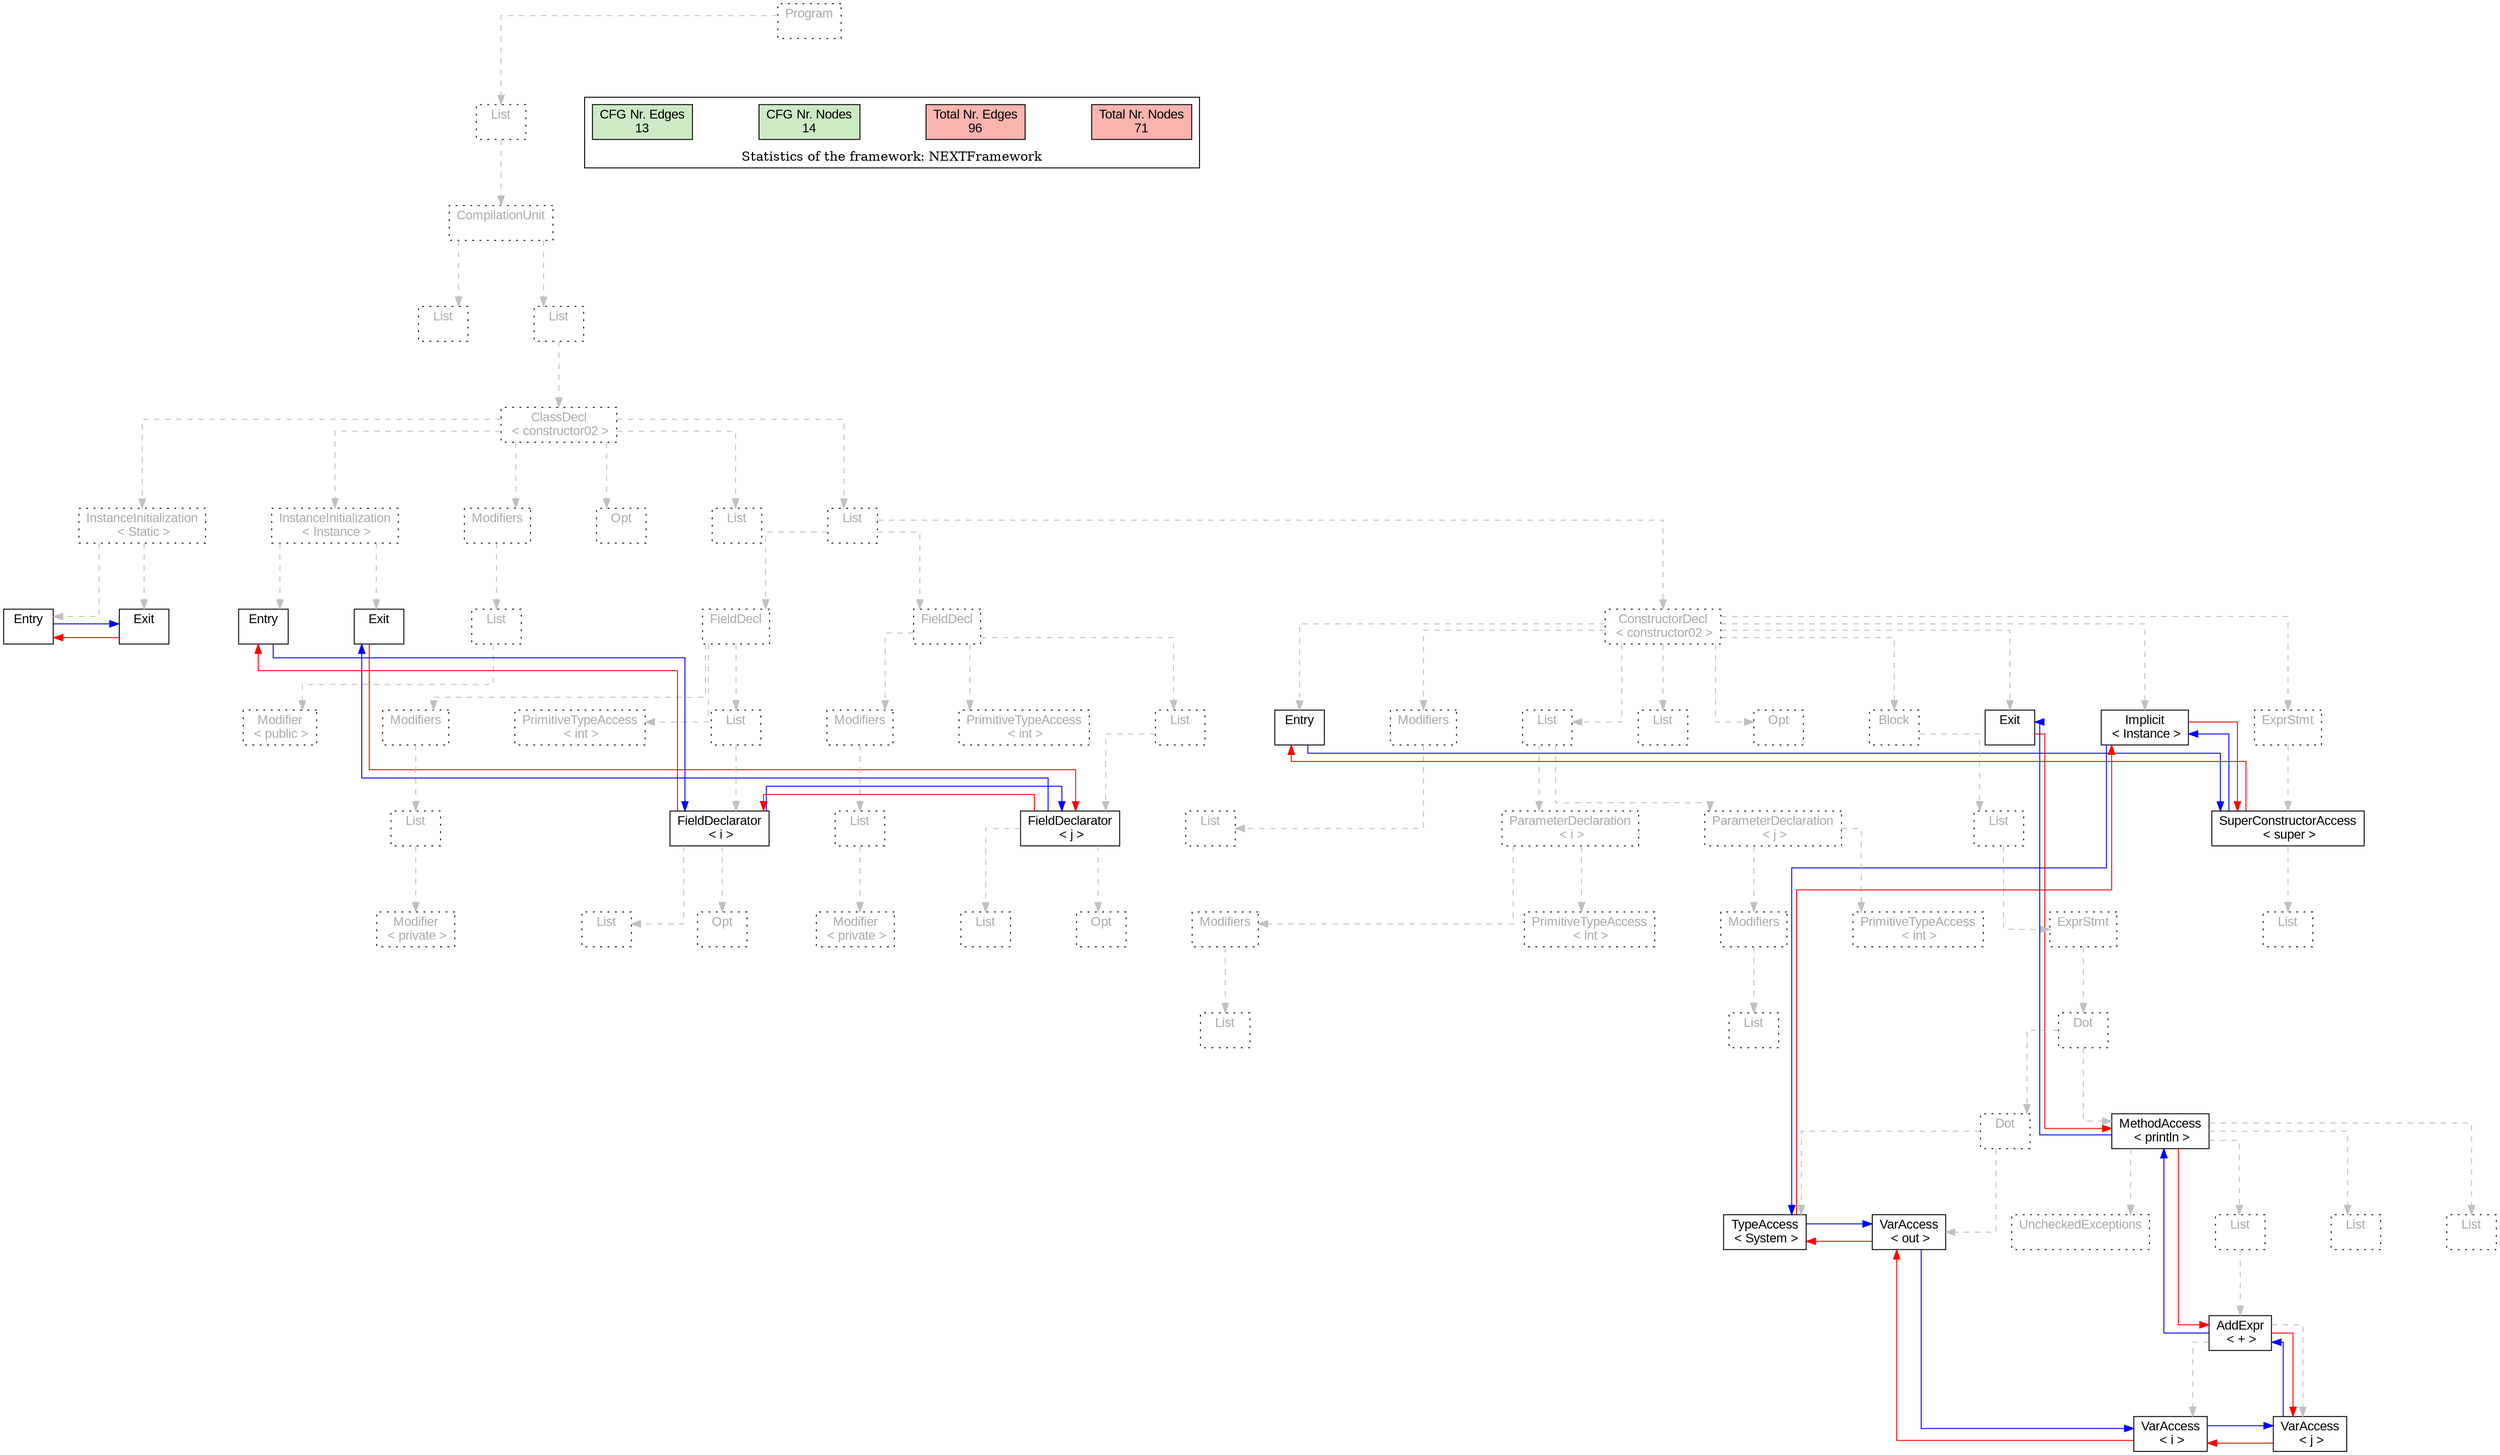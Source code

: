 digraph G {
graph [splines=ortho, nodesep="1", ranksep="1"]
node [shape=rect, fontname=Arial];
{ rank = same; "Program[0]"}
{ rank = same; "List[1]"}
{ rank = same; "CompilationUnit[2]"}
{ rank = same; "List[3]"; "List[4]"}
{ rank = same; "ClassDecl[5]"}
{ rank = same; "Modifiers[22]"; "Opt[25]"; "List[26]"; "List[27]"; "InstanceInitialization[6]"; "InstanceInitialization[14]"}
{ rank = same; "List[23]"; "FieldDecl[28]"; "FieldDecl[37]"; "ConstructorDecl[46]"; "Entry[7]"; "Exit[8]"; "Entry[15]"; "Exit[16]"}
{ rank = same; "Modifier[24]"; "Modifiers[29]"; "PrimitiveTypeAccess[32]"; "List[33]"; "Modifiers[38]"; "PrimitiveTypeAccess[41]"; "List[42]"; "Entry[47]"; "Implicit[47]"; "Modifiers[47]"; "List[49]"; "List[58]"; "Opt[59]"; "Block[60]"; "Exit[47]"; "ExprStmt[75]"}
{ rank = same; "List[30]"; "FieldDeclarator[34]"; "List[39]"; "FieldDeclarator[43]"; "List[48]"; "ParameterDeclaration[50]"; "ParameterDeclaration[54]"; "List[61]"; "SuperConstructorAccess[76]"}
{ rank = same; "Modifier[31]"; "List[35]"; "Opt[36]"; "Modifier[40]"; "List[44]"; "Opt[45]"; "Modifiers[51]"; "PrimitiveTypeAccess[53]"; "Modifiers[55]"; "PrimitiveTypeAccess[57]"; "ExprStmt[62]"; "List[77]"}
{ rank = same; "List[52]"; "List[56]"; "Dot[63]"}
{ rank = same; "Dot[64]"; "MethodAccess[67]"}
{ rank = same; "TypeAccess[65]"; "VarAccess[66]"; "List[69]"; "List[73]"; "List[74]"; "UncheckedExceptions[68]"}
{ rank = same; "AddExpr[70]"}
{ rank = same; "VarAccess[71]"; "VarAccess[72]"}
"Program[0]" [label="Program\n ", style= dotted   fillcolor="#eeeeee" fontcolor="#aaaaaa"  ]
"List[1]" [label="List\n ", style= dotted   fillcolor="#eeeeee" fontcolor="#aaaaaa"  ]
"CompilationUnit[2]" [label="CompilationUnit\n ", style= dotted   fillcolor="#eeeeee" fontcolor="#aaaaaa"  ]
"List[3]" [label="List\n ", style= dotted   fillcolor="#eeeeee" fontcolor="#aaaaaa"  ]
"List[4]" [label="List\n ", style= dotted   fillcolor="#eeeeee" fontcolor="#aaaaaa"  ]
"ClassDecl[5]" [label="ClassDecl\n < constructor02 >", style= dotted   fillcolor="#eeeeee" fontcolor="#aaaaaa"  ]
"Modifiers[22]" [label="Modifiers\n ", style= dotted   fillcolor="#eeeeee" fontcolor="#aaaaaa"  ]
"List[23]" [label="List\n ", style= dotted   fillcolor="#eeeeee" fontcolor="#aaaaaa"  ]
"Modifier[24]" [label="Modifier\n < public >", style= dotted   fillcolor="#eeeeee" fontcolor="#aaaaaa"  ]
"Opt[25]" [label="Opt\n ", style= dotted   fillcolor="#eeeeee" fontcolor="#aaaaaa"  ]
"List[26]" [label="List\n ", style= dotted   fillcolor="#eeeeee" fontcolor="#aaaaaa"  ]
"List[27]" [label="List\n ", style= dotted   fillcolor="#eeeeee" fontcolor="#aaaaaa"  ]
"FieldDecl[28]" [label="FieldDecl\n ", style= dotted   fillcolor="#eeeeee" fontcolor="#aaaaaa"  ]
"Modifiers[29]" [label="Modifiers\n ", style= dotted   fillcolor="#eeeeee" fontcolor="#aaaaaa"  ]
"List[30]" [label="List\n ", style= dotted   fillcolor="#eeeeee" fontcolor="#aaaaaa"  ]
"Modifier[31]" [label="Modifier\n < private >", style= dotted   fillcolor="#eeeeee" fontcolor="#aaaaaa"  ]
"PrimitiveTypeAccess[32]" [label="PrimitiveTypeAccess\n < int >", style= dotted   fillcolor="#eeeeee" fontcolor="#aaaaaa"  ]
"List[33]" [label="List\n ", style= dotted   fillcolor="#eeeeee" fontcolor="#aaaaaa"  ]
"FieldDeclarator[34]" [label="FieldDeclarator\n < i >", fillcolor=white   style=filled  ]
"List[35]" [label="List\n ", style= dotted   fillcolor="#eeeeee" fontcolor="#aaaaaa"  ]
"Opt[36]" [label="Opt\n ", style= dotted   fillcolor="#eeeeee" fontcolor="#aaaaaa"  ]
"FieldDecl[37]" [label="FieldDecl\n ", style= dotted   fillcolor="#eeeeee" fontcolor="#aaaaaa"  ]
"Modifiers[38]" [label="Modifiers\n ", style= dotted   fillcolor="#eeeeee" fontcolor="#aaaaaa"  ]
"List[39]" [label="List\n ", style= dotted   fillcolor="#eeeeee" fontcolor="#aaaaaa"  ]
"Modifier[40]" [label="Modifier\n < private >", style= dotted   fillcolor="#eeeeee" fontcolor="#aaaaaa"  ]
"PrimitiveTypeAccess[41]" [label="PrimitiveTypeAccess\n < int >", style= dotted   fillcolor="#eeeeee" fontcolor="#aaaaaa"  ]
"List[42]" [label="List\n ", style= dotted   fillcolor="#eeeeee" fontcolor="#aaaaaa"  ]
"FieldDeclarator[43]" [label="FieldDeclarator\n < j >", fillcolor=white   style=filled  ]
"List[44]" [label="List\n ", style= dotted   fillcolor="#eeeeee" fontcolor="#aaaaaa"  ]
"Opt[45]" [label="Opt\n ", style= dotted   fillcolor="#eeeeee" fontcolor="#aaaaaa"  ]
"ConstructorDecl[46]" [label="ConstructorDecl\n < constructor02 >", style= dotted   fillcolor="#eeeeee" fontcolor="#aaaaaa"  ]
"Entry[47]" [label="Entry\n ", fillcolor=white   style=filled  ]
"Implicit[47]" [label="Implicit\n < Instance >", fillcolor=white   style=filled  ]
"Modifiers[47]" [label="Modifiers\n ", style= dotted   fillcolor="#eeeeee" fontcolor="#aaaaaa"  ]
"List[48]" [label="List\n ", style= dotted   fillcolor="#eeeeee" fontcolor="#aaaaaa"  ]
"List[49]" [label="List\n ", style= dotted   fillcolor="#eeeeee" fontcolor="#aaaaaa"  ]
"ParameterDeclaration[50]" [label="ParameterDeclaration\n < i >", style= dotted   fillcolor="#eeeeee" fontcolor="#aaaaaa"  ]
"Modifiers[51]" [label="Modifiers\n ", style= dotted   fillcolor="#eeeeee" fontcolor="#aaaaaa"  ]
"List[52]" [label="List\n ", style= dotted   fillcolor="#eeeeee" fontcolor="#aaaaaa"  ]
"PrimitiveTypeAccess[53]" [label="PrimitiveTypeAccess\n < int >", style= dotted   fillcolor="#eeeeee" fontcolor="#aaaaaa"  ]
"ParameterDeclaration[54]" [label="ParameterDeclaration\n < j >", style= dotted   fillcolor="#eeeeee" fontcolor="#aaaaaa"  ]
"Modifiers[55]" [label="Modifiers\n ", style= dotted   fillcolor="#eeeeee" fontcolor="#aaaaaa"  ]
"List[56]" [label="List\n ", style= dotted   fillcolor="#eeeeee" fontcolor="#aaaaaa"  ]
"PrimitiveTypeAccess[57]" [label="PrimitiveTypeAccess\n < int >", style= dotted   fillcolor="#eeeeee" fontcolor="#aaaaaa"  ]
"List[58]" [label="List\n ", style= dotted   fillcolor="#eeeeee" fontcolor="#aaaaaa"  ]
"Opt[59]" [label="Opt\n ", style= dotted   fillcolor="#eeeeee" fontcolor="#aaaaaa"  ]
"Block[60]" [label="Block\n ", style= dotted   fillcolor="#eeeeee" fontcolor="#aaaaaa"  ]
"List[61]" [label="List\n ", style= dotted   fillcolor="#eeeeee" fontcolor="#aaaaaa"  ]
"ExprStmt[62]" [label="ExprStmt\n ", style= dotted   fillcolor="#eeeeee" fontcolor="#aaaaaa"  ]
"Dot[63]" [label="Dot\n ", style= dotted   fillcolor="#eeeeee" fontcolor="#aaaaaa"  ]
"Dot[64]" [label="Dot\n ", style= dotted   fillcolor="#eeeeee" fontcolor="#aaaaaa"  ]
"TypeAccess[65]" [label="TypeAccess\n < System >", fillcolor=white   style=filled  ]
"VarAccess[66]" [label="VarAccess\n < out >", fillcolor=white   style=filled  ]
"MethodAccess[67]" [label="MethodAccess\n < println >", fillcolor=white   style=filled  ]
"List[69]" [label="List\n ", style= dotted   fillcolor="#eeeeee" fontcolor="#aaaaaa"  ]
"AddExpr[70]" [label="AddExpr\n < + >", fillcolor=white   style=filled  ]
"VarAccess[71]" [label="VarAccess\n < i >", fillcolor=white   style=filled  ]
"VarAccess[72]" [label="VarAccess\n < j >", fillcolor=white   style=filled  ]
"List[73]" [label="List\n ", style= dotted   fillcolor="#eeeeee" fontcolor="#aaaaaa"  ]
"List[74]" [label="List\n ", style= dotted   fillcolor="#eeeeee" fontcolor="#aaaaaa"  ]
"UncheckedExceptions[68]" [label="UncheckedExceptions\n ", style= dotted   fillcolor="#eeeeee" fontcolor="#aaaaaa"  ]
"Exit[47]" [label="Exit\n ", fillcolor=white   style=filled  ]
"ExprStmt[75]" [label="ExprStmt\n ", style= dotted   fillcolor="#eeeeee" fontcolor="#aaaaaa"  ]
"SuperConstructorAccess[76]" [label="SuperConstructorAccess\n < super >", fillcolor=white   style=filled  ]
"List[77]" [label="List\n ", style= dotted   fillcolor="#eeeeee" fontcolor="#aaaaaa"  ]
"InstanceInitialization[6]" [label="InstanceInitialization\n < Instance >", style= dotted   fillcolor="#eeeeee" fontcolor="#aaaaaa"  ]
"Entry[7]" [label="Entry\n ", fillcolor=white   style=filled  ]
"Exit[8]" [label="Exit\n ", fillcolor=white   style=filled  ]
"InstanceInitialization[14]" [label="InstanceInitialization\n < Static >", style= dotted   fillcolor="#eeeeee" fontcolor="#aaaaaa"  ]
"Entry[15]" [label="Entry\n ", fillcolor=white   style=filled  ]
"Exit[16]" [label="Exit\n ", fillcolor=white   style=filled  ]
"CompilationUnit[2]" -> "List[3]" [style=dashed, color=gray]
"List[23]" -> "Modifier[24]" [style=dashed, color=gray]
"Modifiers[22]" -> "List[23]" [style=dashed, color=gray]
"ClassDecl[5]" -> "Modifiers[22]" [style=dashed, color=gray]
"ClassDecl[5]" -> "Opt[25]" [style=dashed, color=gray]
"ClassDecl[5]" -> "List[26]" [style=dashed, color=gray]
"List[30]" -> "Modifier[31]" [style=dashed, color=gray]
"Modifiers[29]" -> "List[30]" [style=dashed, color=gray]
"FieldDecl[28]" -> "Modifiers[29]" [style=dashed, color=gray]
"FieldDecl[28]" -> "PrimitiveTypeAccess[32]" [style=dashed, color=gray]
"FieldDeclarator[34]" -> "List[35]" [style=dashed, color=gray]
"FieldDeclarator[34]" -> "Opt[36]" [style=dashed, color=gray]
"List[33]" -> "FieldDeclarator[34]" [style=dashed, color=gray]
"FieldDecl[28]" -> "List[33]" [style=dashed, color=gray]
"List[27]" -> "FieldDecl[28]" [style=dashed, color=gray]
"List[39]" -> "Modifier[40]" [style=dashed, color=gray]
"Modifiers[38]" -> "List[39]" [style=dashed, color=gray]
"FieldDecl[37]" -> "Modifiers[38]" [style=dashed, color=gray]
"FieldDecl[37]" -> "PrimitiveTypeAccess[41]" [style=dashed, color=gray]
"FieldDeclarator[43]" -> "List[44]" [style=dashed, color=gray]
"FieldDeclarator[43]" -> "Opt[45]" [style=dashed, color=gray]
"List[42]" -> "FieldDeclarator[43]" [style=dashed, color=gray]
"FieldDecl[37]" -> "List[42]" [style=dashed, color=gray]
"List[27]" -> "FieldDecl[37]" [style=dashed, color=gray]
"ConstructorDecl[46]" -> "Entry[47]" [style=dashed, color=gray]
"ConstructorDecl[46]" -> "Implicit[47]" [style=dashed, color=gray]
"Modifiers[47]" -> "List[48]" [style=dashed, color=gray]
"ConstructorDecl[46]" -> "Modifiers[47]" [style=dashed, color=gray]
"Modifiers[51]" -> "List[52]" [style=dashed, color=gray]
"ParameterDeclaration[50]" -> "Modifiers[51]" [style=dashed, color=gray]
"ParameterDeclaration[50]" -> "PrimitiveTypeAccess[53]" [style=dashed, color=gray]
"List[49]" -> "ParameterDeclaration[50]" [style=dashed, color=gray]
"Modifiers[55]" -> "List[56]" [style=dashed, color=gray]
"ParameterDeclaration[54]" -> "Modifiers[55]" [style=dashed, color=gray]
"ParameterDeclaration[54]" -> "PrimitiveTypeAccess[57]" [style=dashed, color=gray]
"List[49]" -> "ParameterDeclaration[54]" [style=dashed, color=gray]
"ConstructorDecl[46]" -> "List[49]" [style=dashed, color=gray]
"ConstructorDecl[46]" -> "List[58]" [style=dashed, color=gray]
"ConstructorDecl[46]" -> "Opt[59]" [style=dashed, color=gray]
"Dot[64]" -> "TypeAccess[65]" [style=dashed, color=gray]
"Dot[64]" -> "VarAccess[66]" [style=dashed, color=gray]
"Dot[63]" -> "Dot[64]" [style=dashed, color=gray]
"AddExpr[70]" -> "VarAccess[71]" [style=dashed, color=gray]
"AddExpr[70]" -> "VarAccess[72]" [style=dashed, color=gray]
"List[69]" -> "AddExpr[70]" [style=dashed, color=gray]
"MethodAccess[67]" -> "List[69]" [style=dashed, color=gray]
"MethodAccess[67]" -> "List[73]" [style=dashed, color=gray]
"MethodAccess[67]" -> "List[74]" [style=dashed, color=gray]
"MethodAccess[67]" -> "UncheckedExceptions[68]" [style=dashed, color=gray]
"Dot[63]" -> "MethodAccess[67]" [style=dashed, color=gray]
"ExprStmt[62]" -> "Dot[63]" [style=dashed, color=gray]
"List[61]" -> "ExprStmt[62]" [style=dashed, color=gray]
"Block[60]" -> "List[61]" [style=dashed, color=gray]
"ConstructorDecl[46]" -> "Block[60]" [style=dashed, color=gray]
"ConstructorDecl[46]" -> "Exit[47]" [style=dashed, color=gray]
"SuperConstructorAccess[76]" -> "List[77]" [style=dashed, color=gray]
"ExprStmt[75]" -> "SuperConstructorAccess[76]" [style=dashed, color=gray]
"ConstructorDecl[46]" -> "ExprStmt[75]" [style=dashed, color=gray]
"List[27]" -> "ConstructorDecl[46]" [style=dashed, color=gray]
"ClassDecl[5]" -> "List[27]" [style=dashed, color=gray]
"InstanceInitialization[6]" -> "Entry[7]" [style=dashed, color=gray]
"InstanceInitialization[6]" -> "Exit[8]" [style=dashed, color=gray]
"InstanceInitialization[14]" -> "Entry[15]" [style=dashed, color=gray]
"InstanceInitialization[14]" -> "Exit[16]" [style=dashed, color=gray]
"ClassDecl[5]" -> "InstanceInitialization[6]" [style=dashed, color=gray]
"ClassDecl[5]" -> "InstanceInitialization[14]" [style=dashed, color=gray]
"List[4]" -> "ClassDecl[5]" [style=dashed, color=gray]
"CompilationUnit[2]" -> "List[4]" [style=dashed, color=gray]
"List[1]" -> "CompilationUnit[2]" [style=dashed, color=gray]
"Program[0]" -> "List[1]" [style=dashed, color=gray]
"Exit[16]" -> "Entry[15]" [color=red, constraint=false]
"Entry[15]" -> "Exit[16]" [color=blue, constraint=false, xlabel=" "] 
"Exit[8]" -> "FieldDeclarator[43]" [color=red, constraint=false]
"FieldDeclarator[43]" -> "Exit[8]" [color=blue, constraint=false, xlabel=" "] 
"FieldDeclarator[43]" -> "FieldDeclarator[34]" [color=red, constraint=false]
"FieldDeclarator[34]" -> "FieldDeclarator[43]" [color=blue, constraint=false, xlabel=" "] 
"FieldDeclarator[34]" -> "Entry[7]" [color=red, constraint=false]
"Entry[7]" -> "FieldDeclarator[34]" [color=blue, constraint=false, xlabel=" "] 
"Exit[47]" -> "MethodAccess[67]" [color=red, constraint=false]
"MethodAccess[67]" -> "Exit[47]" [color=blue, constraint=false, xlabel=" "] 
"MethodAccess[67]" -> "AddExpr[70]" [color=red, constraint=false]
"AddExpr[70]" -> "MethodAccess[67]" [color=blue, constraint=false, xlabel=" "] 
"AddExpr[70]" -> "VarAccess[72]" [color=red, constraint=false]
"VarAccess[72]" -> "AddExpr[70]" [color=blue, constraint=false, xlabel=" "] 
"VarAccess[72]" -> "VarAccess[71]" [color=red, constraint=false]
"VarAccess[71]" -> "VarAccess[72]" [color=blue, constraint=false, xlabel=" "] 
"VarAccess[71]" -> "VarAccess[66]" [color=red, constraint=false]
"VarAccess[66]" -> "VarAccess[71]" [color=blue, constraint=false, xlabel=" "] 
"VarAccess[66]" -> "TypeAccess[65]" [color=red, constraint=false]
"TypeAccess[65]" -> "VarAccess[66]" [color=blue, constraint=false, xlabel=" "] 
"TypeAccess[65]" -> "Implicit[47]" [color=red, constraint=false]
"Implicit[47]" -> "TypeAccess[65]" [color=blue, constraint=false, xlabel=" "] 
"Implicit[47]" -> "SuperConstructorAccess[76]" [color=red, constraint=false]
"SuperConstructorAccess[76]" -> "Implicit[47]" [color=blue, constraint=false, xlabel=" "] 
"SuperConstructorAccess[76]" -> "Entry[47]" [color=red, constraint=false]
"Entry[47]" -> "SuperConstructorAccess[76]" [color=blue, constraint=false, xlabel=" "] 
"List[3]" -> "List[4]" [style=invis]
"InstanceInitialization[14]" -> "InstanceInitialization[6]" -> "Modifiers[22]" -> "Opt[25]" -> "List[26]" -> "List[27]" [style=invis]
"FieldDecl[28]" -> "FieldDecl[37]" -> "ConstructorDecl[46]" [style=invis]
"Modifiers[29]" -> "PrimitiveTypeAccess[32]" -> "List[33]" [style=invis]
"List[35]" -> "Opt[36]" [style=invis]
"Modifiers[38]" -> "PrimitiveTypeAccess[41]" -> "List[42]" [style=invis]
"List[44]" -> "Opt[45]" [style=invis]
"Entry[47]" -> "Modifiers[47]" -> "List[49]" -> "List[58]" -> "Opt[59]" -> "Block[60]" -> "Exit[47]" [style=invis]
"ParameterDeclaration[50]" -> "ParameterDeclaration[54]" [style=invis]
"Modifiers[51]" -> "PrimitiveTypeAccess[53]" [style=invis]
"Modifiers[55]" -> "PrimitiveTypeAccess[57]" [style=invis]
"Dot[64]" -> "MethodAccess[67]" [style=invis]
"TypeAccess[65]" -> "VarAccess[66]" [style=invis]
"VarAccess[71]" -> "VarAccess[72]" [style=invis]
"Entry[7]" -> "Exit[8]" [style=invis]
"Entry[15]" -> "Exit[16]" [style=invis]

subgraph cluster_legend {
{node [style=filled, fillcolor=1, colorscheme="pastel13"]
Nodes [label="Total Nr. Nodes
71", fillcolor=1]
Edges [label="Total Nr. Edges
96", fillcolor=1]
NodesCFG [label="CFG Nr. Nodes
14", fillcolor=3]
EdgesCFG [label="CFG Nr. Edges
13", fillcolor=3]
Nodes-> "Program[0]" -> NodesCFG  [style="invis"]
Edges -> "Program[0]" ->EdgesCFG [style="invis"]}
label = "Statistics of the framework: NEXTFramework"
style="solid"
ranksep=0.05
nodesep=0.01
labelloc = b
len=2
}}